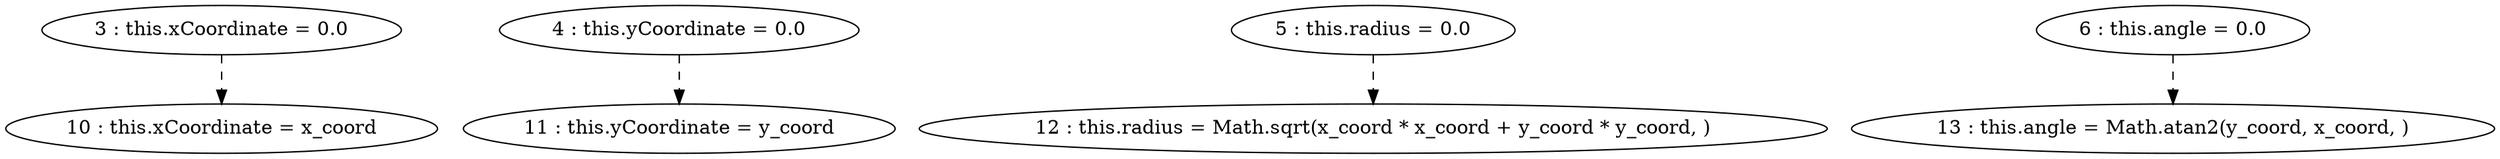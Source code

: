 digraph G {
"3 : this.xCoordinate = 0.0"
"3 : this.xCoordinate = 0.0" -> "10 : this.xCoordinate = x_coord" [style=dashed]
"4 : this.yCoordinate = 0.0"
"4 : this.yCoordinate = 0.0" -> "11 : this.yCoordinate = y_coord" [style=dashed]
"5 : this.radius = 0.0"
"5 : this.radius = 0.0" -> "12 : this.radius = Math.sqrt(x_coord * x_coord + y_coord * y_coord, )" [style=dashed]
"6 : this.angle = 0.0"
"6 : this.angle = 0.0" -> "13 : this.angle = Math.atan2(y_coord, x_coord, )" [style=dashed]
"10 : this.xCoordinate = x_coord"
"11 : this.yCoordinate = y_coord"
"12 : this.radius = Math.sqrt(x_coord * x_coord + y_coord * y_coord, )"
"13 : this.angle = Math.atan2(y_coord, x_coord, )"
}